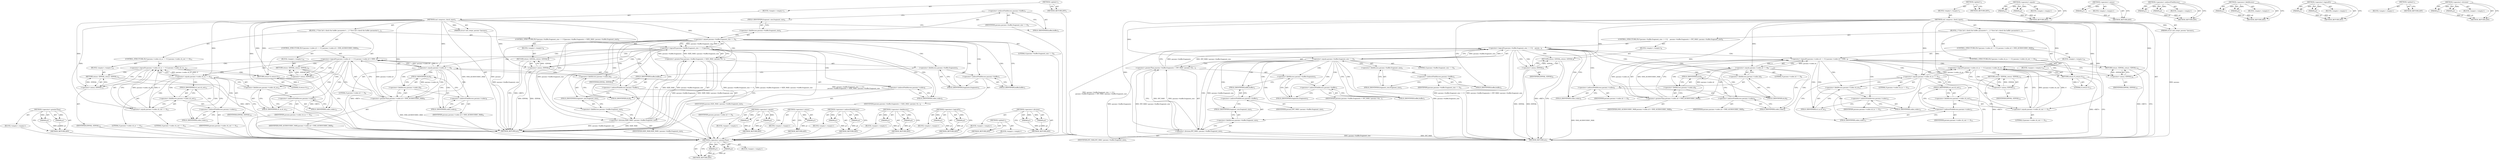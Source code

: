 digraph "&lt;operator&gt;.division" {
vulnerable_118 [label=<(METHOD,&lt;operator&gt;.greaterThan)>];
vulnerable_119 [label=<(PARAM,p1)>];
vulnerable_120 [label=<(PARAM,p2)>];
vulnerable_121 [label=<(BLOCK,&lt;empty&gt;,&lt;empty&gt;)>];
vulnerable_122 [label=<(METHOD_RETURN,ANY)>];
vulnerable_6 [label=<(METHOD,&lt;global&gt;)<SUB>1</SUB>>];
vulnerable_7 [label=<(BLOCK,&lt;empty&gt;,&lt;empty&gt;)<SUB>1</SUB>>];
vulnerable_8 [label=<(METHOD,snd_compress_check_input)<SUB>1</SUB>>];
vulnerable_9 [label=<(PARAM,struct snd_compr_params *params)<SUB>1</SUB>>];
vulnerable_10 [label=<(BLOCK,{
 	/* first let's check the buffer parameter's...,{
 	/* first let's check the buffer parameter's...)<SUB>2</SUB>>];
vulnerable_11 [label=<(CONTROL_STRUCTURE,IF,if (params-&gt;buffer.fragment_size == 0 ||
			params-&gt;buffer.fragments &gt; SIZE_MAX / params-&gt;buffer.fragment_size))<SUB>4</SUB>>];
vulnerable_12 [label=<(&lt;operator&gt;.logicalOr,params-&gt;buffer.fragment_size == 0 ||
			params-...)<SUB>4</SUB>>];
vulnerable_13 [label=<(&lt;operator&gt;.equals,params-&gt;buffer.fragment_size == 0)<SUB>4</SUB>>];
vulnerable_14 [label=<(&lt;operator&gt;.fieldAccess,params-&gt;buffer.fragment_size)<SUB>4</SUB>>];
vulnerable_15 [label=<(&lt;operator&gt;.indirectFieldAccess,params-&gt;buffer)<SUB>4</SUB>>];
vulnerable_16 [label=<(IDENTIFIER,params,params-&gt;buffer.fragment_size == 0)<SUB>4</SUB>>];
vulnerable_17 [label=<(FIELD_IDENTIFIER,buffer,buffer)<SUB>4</SUB>>];
vulnerable_18 [label=<(FIELD_IDENTIFIER,fragment_size,fragment_size)<SUB>4</SUB>>];
vulnerable_19 [label=<(LITERAL,0,params-&gt;buffer.fragment_size == 0)<SUB>4</SUB>>];
vulnerable_20 [label=<(&lt;operator&gt;.greaterThan,params-&gt;buffer.fragments &gt; SIZE_MAX / params-&gt;b...)<SUB>5</SUB>>];
vulnerable_21 [label=<(&lt;operator&gt;.fieldAccess,params-&gt;buffer.fragments)<SUB>5</SUB>>];
vulnerable_22 [label=<(&lt;operator&gt;.indirectFieldAccess,params-&gt;buffer)<SUB>5</SUB>>];
vulnerable_23 [label=<(IDENTIFIER,params,params-&gt;buffer.fragments &gt; SIZE_MAX / params-&gt;b...)<SUB>5</SUB>>];
vulnerable_24 [label=<(FIELD_IDENTIFIER,buffer,buffer)<SUB>5</SUB>>];
vulnerable_25 [label=<(FIELD_IDENTIFIER,fragments,fragments)<SUB>5</SUB>>];
vulnerable_26 [label=<(&lt;operator&gt;.division,SIZE_MAX / params-&gt;buffer.fragment_size)<SUB>5</SUB>>];
vulnerable_27 [label=<(IDENTIFIER,SIZE_MAX,SIZE_MAX / params-&gt;buffer.fragment_size)<SUB>5</SUB>>];
vulnerable_28 [label=<(&lt;operator&gt;.fieldAccess,params-&gt;buffer.fragment_size)<SUB>5</SUB>>];
vulnerable_29 [label=<(&lt;operator&gt;.indirectFieldAccess,params-&gt;buffer)<SUB>5</SUB>>];
vulnerable_30 [label=<(IDENTIFIER,params,SIZE_MAX / params-&gt;buffer.fragment_size)<SUB>5</SUB>>];
vulnerable_31 [label=<(FIELD_IDENTIFIER,buffer,buffer)<SUB>5</SUB>>];
vulnerable_32 [label=<(FIELD_IDENTIFIER,fragment_size,fragment_size)<SUB>5</SUB>>];
vulnerable_33 [label=<(BLOCK,&lt;empty&gt;,&lt;empty&gt;)<SUB>6</SUB>>];
vulnerable_34 [label=<(RETURN,return -EINVAL;,return -EINVAL;)<SUB>6</SUB>>];
vulnerable_35 [label=<(&lt;operator&gt;.minus,-EINVAL)<SUB>6</SUB>>];
vulnerable_36 [label=<(IDENTIFIER,EINVAL,-EINVAL)<SUB>6</SUB>>];
vulnerable_37 [label=<(CONTROL_STRUCTURE,IF,if (params-&gt;codec.id == 0 || params-&gt;codec.id &gt; SND_AUDIOCODEC_MAX))<SUB>9</SUB>>];
vulnerable_38 [label=<(&lt;operator&gt;.logicalOr,params-&gt;codec.id == 0 || params-&gt;codec.id &gt; SND...)<SUB>9</SUB>>];
vulnerable_39 [label=<(&lt;operator&gt;.equals,params-&gt;codec.id == 0)<SUB>9</SUB>>];
vulnerable_40 [label=<(&lt;operator&gt;.fieldAccess,params-&gt;codec.id)<SUB>9</SUB>>];
vulnerable_41 [label=<(&lt;operator&gt;.indirectFieldAccess,params-&gt;codec)<SUB>9</SUB>>];
vulnerable_42 [label=<(IDENTIFIER,params,params-&gt;codec.id == 0)<SUB>9</SUB>>];
vulnerable_43 [label=<(FIELD_IDENTIFIER,codec,codec)<SUB>9</SUB>>];
vulnerable_44 [label=<(FIELD_IDENTIFIER,id,id)<SUB>9</SUB>>];
vulnerable_45 [label=<(LITERAL,0,params-&gt;codec.id == 0)<SUB>9</SUB>>];
vulnerable_46 [label=<(&lt;operator&gt;.greaterThan,params-&gt;codec.id &gt; SND_AUDIOCODEC_MAX)<SUB>9</SUB>>];
vulnerable_47 [label=<(&lt;operator&gt;.fieldAccess,params-&gt;codec.id)<SUB>9</SUB>>];
vulnerable_48 [label=<(&lt;operator&gt;.indirectFieldAccess,params-&gt;codec)<SUB>9</SUB>>];
vulnerable_49 [label=<(IDENTIFIER,params,params-&gt;codec.id &gt; SND_AUDIOCODEC_MAX)<SUB>9</SUB>>];
vulnerable_50 [label=<(FIELD_IDENTIFIER,codec,codec)<SUB>9</SUB>>];
vulnerable_51 [label=<(FIELD_IDENTIFIER,id,id)<SUB>9</SUB>>];
vulnerable_52 [label=<(IDENTIFIER,SND_AUDIOCODEC_MAX,params-&gt;codec.id &gt; SND_AUDIOCODEC_MAX)<SUB>9</SUB>>];
vulnerable_53 [label=<(BLOCK,&lt;empty&gt;,&lt;empty&gt;)<SUB>10</SUB>>];
vulnerable_54 [label=<(RETURN,return -EINVAL;,return -EINVAL;)<SUB>10</SUB>>];
vulnerable_55 [label=<(&lt;operator&gt;.minus,-EINVAL)<SUB>10</SUB>>];
vulnerable_56 [label=<(IDENTIFIER,EINVAL,-EINVAL)<SUB>10</SUB>>];
vulnerable_57 [label=<(CONTROL_STRUCTURE,IF,if (params-&gt;codec.ch_in == 0 || params-&gt;codec.ch_out == 0))<SUB>12</SUB>>];
vulnerable_58 [label=<(&lt;operator&gt;.logicalOr,params-&gt;codec.ch_in == 0 || params-&gt;codec.ch_ou...)<SUB>12</SUB>>];
vulnerable_59 [label=<(&lt;operator&gt;.equals,params-&gt;codec.ch_in == 0)<SUB>12</SUB>>];
vulnerable_60 [label=<(&lt;operator&gt;.fieldAccess,params-&gt;codec.ch_in)<SUB>12</SUB>>];
vulnerable_61 [label=<(&lt;operator&gt;.indirectFieldAccess,params-&gt;codec)<SUB>12</SUB>>];
vulnerable_62 [label=<(IDENTIFIER,params,params-&gt;codec.ch_in == 0)<SUB>12</SUB>>];
vulnerable_63 [label=<(FIELD_IDENTIFIER,codec,codec)<SUB>12</SUB>>];
vulnerable_64 [label=<(FIELD_IDENTIFIER,ch_in,ch_in)<SUB>12</SUB>>];
vulnerable_65 [label=<(LITERAL,0,params-&gt;codec.ch_in == 0)<SUB>12</SUB>>];
vulnerable_66 [label=<(&lt;operator&gt;.equals,params-&gt;codec.ch_out == 0)<SUB>12</SUB>>];
vulnerable_67 [label=<(&lt;operator&gt;.fieldAccess,params-&gt;codec.ch_out)<SUB>12</SUB>>];
vulnerable_68 [label=<(&lt;operator&gt;.indirectFieldAccess,params-&gt;codec)<SUB>12</SUB>>];
vulnerable_69 [label=<(IDENTIFIER,params,params-&gt;codec.ch_out == 0)<SUB>12</SUB>>];
vulnerable_70 [label=<(FIELD_IDENTIFIER,codec,codec)<SUB>12</SUB>>];
vulnerable_71 [label=<(FIELD_IDENTIFIER,ch_out,ch_out)<SUB>12</SUB>>];
vulnerable_72 [label=<(LITERAL,0,params-&gt;codec.ch_out == 0)<SUB>12</SUB>>];
vulnerable_73 [label=<(BLOCK,&lt;empty&gt;,&lt;empty&gt;)<SUB>13</SUB>>];
vulnerable_74 [label=<(RETURN,return -EINVAL;,return -EINVAL;)<SUB>13</SUB>>];
vulnerable_75 [label=<(&lt;operator&gt;.minus,-EINVAL)<SUB>13</SUB>>];
vulnerable_76 [label=<(IDENTIFIER,EINVAL,-EINVAL)<SUB>13</SUB>>];
vulnerable_77 [label=<(RETURN,return 0;,return 0;)<SUB>15</SUB>>];
vulnerable_78 [label=<(LITERAL,0,return 0;)<SUB>15</SUB>>];
vulnerable_79 [label=<(METHOD_RETURN,int)<SUB>1</SUB>>];
vulnerable_81 [label=<(METHOD_RETURN,ANY)<SUB>1</SUB>>];
vulnerable_103 [label=<(METHOD,&lt;operator&gt;.equals)>];
vulnerable_104 [label=<(PARAM,p1)>];
vulnerable_105 [label=<(PARAM,p2)>];
vulnerable_106 [label=<(BLOCK,&lt;empty&gt;,&lt;empty&gt;)>];
vulnerable_107 [label=<(METHOD_RETURN,ANY)>];
vulnerable_128 [label=<(METHOD,&lt;operator&gt;.minus)>];
vulnerable_129 [label=<(PARAM,p1)>];
vulnerable_130 [label=<(BLOCK,&lt;empty&gt;,&lt;empty&gt;)>];
vulnerable_131 [label=<(METHOD_RETURN,ANY)>];
vulnerable_113 [label=<(METHOD,&lt;operator&gt;.indirectFieldAccess)>];
vulnerable_114 [label=<(PARAM,p1)>];
vulnerable_115 [label=<(PARAM,p2)>];
vulnerable_116 [label=<(BLOCK,&lt;empty&gt;,&lt;empty&gt;)>];
vulnerable_117 [label=<(METHOD_RETURN,ANY)>];
vulnerable_108 [label=<(METHOD,&lt;operator&gt;.fieldAccess)>];
vulnerable_109 [label=<(PARAM,p1)>];
vulnerable_110 [label=<(PARAM,p2)>];
vulnerable_111 [label=<(BLOCK,&lt;empty&gt;,&lt;empty&gt;)>];
vulnerable_112 [label=<(METHOD_RETURN,ANY)>];
vulnerable_98 [label=<(METHOD,&lt;operator&gt;.logicalOr)>];
vulnerable_99 [label=<(PARAM,p1)>];
vulnerable_100 [label=<(PARAM,p2)>];
vulnerable_101 [label=<(BLOCK,&lt;empty&gt;,&lt;empty&gt;)>];
vulnerable_102 [label=<(METHOD_RETURN,ANY)>];
vulnerable_92 [label=<(METHOD,&lt;global&gt;)<SUB>1</SUB>>];
vulnerable_93 [label=<(BLOCK,&lt;empty&gt;,&lt;empty&gt;)>];
vulnerable_94 [label=<(METHOD_RETURN,ANY)>];
vulnerable_123 [label=<(METHOD,&lt;operator&gt;.division)>];
vulnerable_124 [label=<(PARAM,p1)>];
vulnerable_125 [label=<(PARAM,p2)>];
vulnerable_126 [label=<(BLOCK,&lt;empty&gt;,&lt;empty&gt;)>];
vulnerable_127 [label=<(METHOD_RETURN,ANY)>];
fixed_118 [label=<(METHOD,&lt;operator&gt;.greaterThan)>];
fixed_119 [label=<(PARAM,p1)>];
fixed_120 [label=<(PARAM,p2)>];
fixed_121 [label=<(BLOCK,&lt;empty&gt;,&lt;empty&gt;)>];
fixed_122 [label=<(METHOD_RETURN,ANY)>];
fixed_6 [label=<(METHOD,&lt;global&gt;)<SUB>1</SUB>>];
fixed_7 [label=<(BLOCK,&lt;empty&gt;,&lt;empty&gt;)<SUB>1</SUB>>];
fixed_8 [label=<(METHOD,snd_compress_check_input)<SUB>1</SUB>>];
fixed_9 [label=<(PARAM,struct snd_compr_params *params)<SUB>1</SUB>>];
fixed_10 [label=<(BLOCK,{
 	/* first let's check the buffer parameter's...,{
 	/* first let's check the buffer parameter's...)<SUB>2</SUB>>];
fixed_11 [label=<(CONTROL_STRUCTURE,IF,if (params-&gt;buffer.fragment_size == 0 ||
	    params-&gt;buffer.fragments &gt; INT_MAX / params-&gt;buffer.fragment_size))<SUB>4</SUB>>];
fixed_12 [label=<(&lt;operator&gt;.logicalOr,params-&gt;buffer.fragment_size == 0 ||
	    param...)<SUB>4</SUB>>];
fixed_13 [label=<(&lt;operator&gt;.equals,params-&gt;buffer.fragment_size == 0)<SUB>4</SUB>>];
fixed_14 [label=<(&lt;operator&gt;.fieldAccess,params-&gt;buffer.fragment_size)<SUB>4</SUB>>];
fixed_15 [label=<(&lt;operator&gt;.indirectFieldAccess,params-&gt;buffer)<SUB>4</SUB>>];
fixed_16 [label=<(IDENTIFIER,params,params-&gt;buffer.fragment_size == 0)<SUB>4</SUB>>];
fixed_17 [label=<(FIELD_IDENTIFIER,buffer,buffer)<SUB>4</SUB>>];
fixed_18 [label=<(FIELD_IDENTIFIER,fragment_size,fragment_size)<SUB>4</SUB>>];
fixed_19 [label=<(LITERAL,0,params-&gt;buffer.fragment_size == 0)<SUB>4</SUB>>];
fixed_20 [label=<(&lt;operator&gt;.greaterThan,params-&gt;buffer.fragments &gt; INT_MAX / params-&gt;bu...)<SUB>5</SUB>>];
fixed_21 [label=<(&lt;operator&gt;.fieldAccess,params-&gt;buffer.fragments)<SUB>5</SUB>>];
fixed_22 [label=<(&lt;operator&gt;.indirectFieldAccess,params-&gt;buffer)<SUB>5</SUB>>];
fixed_23 [label=<(IDENTIFIER,params,params-&gt;buffer.fragments &gt; INT_MAX / params-&gt;bu...)<SUB>5</SUB>>];
fixed_24 [label=<(FIELD_IDENTIFIER,buffer,buffer)<SUB>5</SUB>>];
fixed_25 [label=<(FIELD_IDENTIFIER,fragments,fragments)<SUB>5</SUB>>];
fixed_26 [label=<(&lt;operator&gt;.division,INT_MAX / params-&gt;buffer.fragment_size)<SUB>5</SUB>>];
fixed_27 [label=<(IDENTIFIER,INT_MAX,INT_MAX / params-&gt;buffer.fragment_size)<SUB>5</SUB>>];
fixed_28 [label=<(&lt;operator&gt;.fieldAccess,params-&gt;buffer.fragment_size)<SUB>5</SUB>>];
fixed_29 [label=<(&lt;operator&gt;.indirectFieldAccess,params-&gt;buffer)<SUB>5</SUB>>];
fixed_30 [label=<(IDENTIFIER,params,INT_MAX / params-&gt;buffer.fragment_size)<SUB>5</SUB>>];
fixed_31 [label=<(FIELD_IDENTIFIER,buffer,buffer)<SUB>5</SUB>>];
fixed_32 [label=<(FIELD_IDENTIFIER,fragment_size,fragment_size)<SUB>5</SUB>>];
fixed_33 [label=<(BLOCK,&lt;empty&gt;,&lt;empty&gt;)<SUB>6</SUB>>];
fixed_34 [label=<(RETURN,return -EINVAL;,return -EINVAL;)<SUB>6</SUB>>];
fixed_35 [label=<(&lt;operator&gt;.minus,-EINVAL)<SUB>6</SUB>>];
fixed_36 [label=<(IDENTIFIER,EINVAL,-EINVAL)<SUB>6</SUB>>];
fixed_37 [label=<(CONTROL_STRUCTURE,IF,if (params-&gt;codec.id == 0 || params-&gt;codec.id &gt; SND_AUDIOCODEC_MAX))<SUB>9</SUB>>];
fixed_38 [label=<(&lt;operator&gt;.logicalOr,params-&gt;codec.id == 0 || params-&gt;codec.id &gt; SND...)<SUB>9</SUB>>];
fixed_39 [label=<(&lt;operator&gt;.equals,params-&gt;codec.id == 0)<SUB>9</SUB>>];
fixed_40 [label=<(&lt;operator&gt;.fieldAccess,params-&gt;codec.id)<SUB>9</SUB>>];
fixed_41 [label=<(&lt;operator&gt;.indirectFieldAccess,params-&gt;codec)<SUB>9</SUB>>];
fixed_42 [label=<(IDENTIFIER,params,params-&gt;codec.id == 0)<SUB>9</SUB>>];
fixed_43 [label=<(FIELD_IDENTIFIER,codec,codec)<SUB>9</SUB>>];
fixed_44 [label=<(FIELD_IDENTIFIER,id,id)<SUB>9</SUB>>];
fixed_45 [label=<(LITERAL,0,params-&gt;codec.id == 0)<SUB>9</SUB>>];
fixed_46 [label=<(&lt;operator&gt;.greaterThan,params-&gt;codec.id &gt; SND_AUDIOCODEC_MAX)<SUB>9</SUB>>];
fixed_47 [label=<(&lt;operator&gt;.fieldAccess,params-&gt;codec.id)<SUB>9</SUB>>];
fixed_48 [label=<(&lt;operator&gt;.indirectFieldAccess,params-&gt;codec)<SUB>9</SUB>>];
fixed_49 [label=<(IDENTIFIER,params,params-&gt;codec.id &gt; SND_AUDIOCODEC_MAX)<SUB>9</SUB>>];
fixed_50 [label=<(FIELD_IDENTIFIER,codec,codec)<SUB>9</SUB>>];
fixed_51 [label=<(FIELD_IDENTIFIER,id,id)<SUB>9</SUB>>];
fixed_52 [label=<(IDENTIFIER,SND_AUDIOCODEC_MAX,params-&gt;codec.id &gt; SND_AUDIOCODEC_MAX)<SUB>9</SUB>>];
fixed_53 [label=<(BLOCK,&lt;empty&gt;,&lt;empty&gt;)<SUB>10</SUB>>];
fixed_54 [label=<(RETURN,return -EINVAL;,return -EINVAL;)<SUB>10</SUB>>];
fixed_55 [label=<(&lt;operator&gt;.minus,-EINVAL)<SUB>10</SUB>>];
fixed_56 [label=<(IDENTIFIER,EINVAL,-EINVAL)<SUB>10</SUB>>];
fixed_57 [label=<(CONTROL_STRUCTURE,IF,if (params-&gt;codec.ch_in == 0 || params-&gt;codec.ch_out == 0))<SUB>12</SUB>>];
fixed_58 [label=<(&lt;operator&gt;.logicalOr,params-&gt;codec.ch_in == 0 || params-&gt;codec.ch_ou...)<SUB>12</SUB>>];
fixed_59 [label=<(&lt;operator&gt;.equals,params-&gt;codec.ch_in == 0)<SUB>12</SUB>>];
fixed_60 [label=<(&lt;operator&gt;.fieldAccess,params-&gt;codec.ch_in)<SUB>12</SUB>>];
fixed_61 [label=<(&lt;operator&gt;.indirectFieldAccess,params-&gt;codec)<SUB>12</SUB>>];
fixed_62 [label=<(IDENTIFIER,params,params-&gt;codec.ch_in == 0)<SUB>12</SUB>>];
fixed_63 [label=<(FIELD_IDENTIFIER,codec,codec)<SUB>12</SUB>>];
fixed_64 [label=<(FIELD_IDENTIFIER,ch_in,ch_in)<SUB>12</SUB>>];
fixed_65 [label=<(LITERAL,0,params-&gt;codec.ch_in == 0)<SUB>12</SUB>>];
fixed_66 [label=<(&lt;operator&gt;.equals,params-&gt;codec.ch_out == 0)<SUB>12</SUB>>];
fixed_67 [label=<(&lt;operator&gt;.fieldAccess,params-&gt;codec.ch_out)<SUB>12</SUB>>];
fixed_68 [label=<(&lt;operator&gt;.indirectFieldAccess,params-&gt;codec)<SUB>12</SUB>>];
fixed_69 [label=<(IDENTIFIER,params,params-&gt;codec.ch_out == 0)<SUB>12</SUB>>];
fixed_70 [label=<(FIELD_IDENTIFIER,codec,codec)<SUB>12</SUB>>];
fixed_71 [label=<(FIELD_IDENTIFIER,ch_out,ch_out)<SUB>12</SUB>>];
fixed_72 [label=<(LITERAL,0,params-&gt;codec.ch_out == 0)<SUB>12</SUB>>];
fixed_73 [label=<(BLOCK,&lt;empty&gt;,&lt;empty&gt;)<SUB>13</SUB>>];
fixed_74 [label=<(RETURN,return -EINVAL;,return -EINVAL;)<SUB>13</SUB>>];
fixed_75 [label=<(&lt;operator&gt;.minus,-EINVAL)<SUB>13</SUB>>];
fixed_76 [label=<(IDENTIFIER,EINVAL,-EINVAL)<SUB>13</SUB>>];
fixed_77 [label=<(RETURN,return 0;,return 0;)<SUB>15</SUB>>];
fixed_78 [label=<(LITERAL,0,return 0;)<SUB>15</SUB>>];
fixed_79 [label=<(METHOD_RETURN,int)<SUB>1</SUB>>];
fixed_81 [label=<(METHOD_RETURN,ANY)<SUB>1</SUB>>];
fixed_103 [label=<(METHOD,&lt;operator&gt;.equals)>];
fixed_104 [label=<(PARAM,p1)>];
fixed_105 [label=<(PARAM,p2)>];
fixed_106 [label=<(BLOCK,&lt;empty&gt;,&lt;empty&gt;)>];
fixed_107 [label=<(METHOD_RETURN,ANY)>];
fixed_128 [label=<(METHOD,&lt;operator&gt;.minus)>];
fixed_129 [label=<(PARAM,p1)>];
fixed_130 [label=<(BLOCK,&lt;empty&gt;,&lt;empty&gt;)>];
fixed_131 [label=<(METHOD_RETURN,ANY)>];
fixed_113 [label=<(METHOD,&lt;operator&gt;.indirectFieldAccess)>];
fixed_114 [label=<(PARAM,p1)>];
fixed_115 [label=<(PARAM,p2)>];
fixed_116 [label=<(BLOCK,&lt;empty&gt;,&lt;empty&gt;)>];
fixed_117 [label=<(METHOD_RETURN,ANY)>];
fixed_108 [label=<(METHOD,&lt;operator&gt;.fieldAccess)>];
fixed_109 [label=<(PARAM,p1)>];
fixed_110 [label=<(PARAM,p2)>];
fixed_111 [label=<(BLOCK,&lt;empty&gt;,&lt;empty&gt;)>];
fixed_112 [label=<(METHOD_RETURN,ANY)>];
fixed_98 [label=<(METHOD,&lt;operator&gt;.logicalOr)>];
fixed_99 [label=<(PARAM,p1)>];
fixed_100 [label=<(PARAM,p2)>];
fixed_101 [label=<(BLOCK,&lt;empty&gt;,&lt;empty&gt;)>];
fixed_102 [label=<(METHOD_RETURN,ANY)>];
fixed_92 [label=<(METHOD,&lt;global&gt;)<SUB>1</SUB>>];
fixed_93 [label=<(BLOCK,&lt;empty&gt;,&lt;empty&gt;)>];
fixed_94 [label=<(METHOD_RETURN,ANY)>];
fixed_123 [label=<(METHOD,&lt;operator&gt;.division)>];
fixed_124 [label=<(PARAM,p1)>];
fixed_125 [label=<(PARAM,p2)>];
fixed_126 [label=<(BLOCK,&lt;empty&gt;,&lt;empty&gt;)>];
fixed_127 [label=<(METHOD_RETURN,ANY)>];
vulnerable_118 -> vulnerable_119  [key=0, label="AST: "];
vulnerable_118 -> vulnerable_119  [key=1, label="DDG: "];
vulnerable_118 -> vulnerable_121  [key=0, label="AST: "];
vulnerable_118 -> vulnerable_120  [key=0, label="AST: "];
vulnerable_118 -> vulnerable_120  [key=1, label="DDG: "];
vulnerable_118 -> vulnerable_122  [key=0, label="AST: "];
vulnerable_118 -> vulnerable_122  [key=1, label="CFG: "];
vulnerable_119 -> vulnerable_122  [key=0, label="DDG: p1"];
vulnerable_120 -> vulnerable_122  [key=0, label="DDG: p2"];
vulnerable_121 -> fixed_118  [key=0];
vulnerable_122 -> fixed_118  [key=0];
vulnerable_6 -> vulnerable_7  [key=0, label="AST: "];
vulnerable_6 -> vulnerable_81  [key=0, label="AST: "];
vulnerable_6 -> vulnerable_81  [key=1, label="CFG: "];
vulnerable_7 -> vulnerable_8  [key=0, label="AST: "];
vulnerable_8 -> vulnerable_9  [key=0, label="AST: "];
vulnerable_8 -> vulnerable_9  [key=1, label="DDG: "];
vulnerable_8 -> vulnerable_10  [key=0, label="AST: "];
vulnerable_8 -> vulnerable_79  [key=0, label="AST: "];
vulnerable_8 -> vulnerable_17  [key=0, label="CFG: "];
vulnerable_8 -> vulnerable_77  [key=0, label="DDG: "];
vulnerable_8 -> vulnerable_78  [key=0, label="DDG: "];
vulnerable_8 -> vulnerable_13  [key=0, label="DDG: "];
vulnerable_8 -> vulnerable_39  [key=0, label="DDG: "];
vulnerable_8 -> vulnerable_46  [key=0, label="DDG: "];
vulnerable_8 -> vulnerable_59  [key=0, label="DDG: "];
vulnerable_8 -> vulnerable_66  [key=0, label="DDG: "];
vulnerable_8 -> vulnerable_26  [key=0, label="DDG: "];
vulnerable_8 -> vulnerable_35  [key=0, label="DDG: "];
vulnerable_8 -> vulnerable_55  [key=0, label="DDG: "];
vulnerable_8 -> vulnerable_75  [key=0, label="DDG: "];
vulnerable_9 -> vulnerable_79  [key=0, label="DDG: params"];
vulnerable_10 -> vulnerable_11  [key=0, label="AST: "];
vulnerable_10 -> vulnerable_37  [key=0, label="AST: "];
vulnerable_10 -> vulnerable_57  [key=0, label="AST: "];
vulnerable_10 -> vulnerable_77  [key=0, label="AST: "];
vulnerable_11 -> vulnerable_12  [key=0, label="AST: "];
vulnerable_11 -> vulnerable_33  [key=0, label="AST: "];
vulnerable_12 -> vulnerable_13  [key=0, label="AST: "];
vulnerable_12 -> vulnerable_20  [key=0, label="AST: "];
vulnerable_12 -> vulnerable_35  [key=0, label="CFG: "];
vulnerable_12 -> vulnerable_35  [key=1, label="CDG: "];
vulnerable_12 -> vulnerable_43  [key=0, label="CFG: "];
vulnerable_12 -> vulnerable_43  [key=1, label="CDG: "];
vulnerable_12 -> vulnerable_79  [key=0, label="DDG: params-&gt;buffer.fragment_size == 0"];
vulnerable_12 -> vulnerable_79  [key=1, label="DDG: params-&gt;buffer.fragments &gt; SIZE_MAX / params-&gt;buffer.fragment_size"];
vulnerable_12 -> vulnerable_79  [key=2, label="DDG: params-&gt;buffer.fragment_size == 0 ||
			params-&gt;buffer.fragments &gt; SIZE_MAX / params-&gt;buffer.fragment_size"];
vulnerable_12 -> vulnerable_34  [key=0, label="CDG: "];
vulnerable_12 -> vulnerable_38  [key=0, label="CDG: "];
vulnerable_12 -> vulnerable_40  [key=0, label="CDG: "];
vulnerable_12 -> vulnerable_44  [key=0, label="CDG: "];
vulnerable_12 -> vulnerable_41  [key=0, label="CDG: "];
vulnerable_12 -> vulnerable_39  [key=0, label="CDG: "];
vulnerable_13 -> vulnerable_14  [key=0, label="AST: "];
vulnerable_13 -> vulnerable_19  [key=0, label="AST: "];
vulnerable_13 -> vulnerable_12  [key=0, label="CFG: "];
vulnerable_13 -> vulnerable_12  [key=1, label="DDG: params-&gt;buffer.fragment_size"];
vulnerable_13 -> vulnerable_12  [key=2, label="DDG: 0"];
vulnerable_13 -> vulnerable_24  [key=0, label="CFG: "];
vulnerable_13 -> vulnerable_24  [key=1, label="CDG: "];
vulnerable_13 -> vulnerable_79  [key=0, label="DDG: params-&gt;buffer.fragment_size"];
vulnerable_13 -> vulnerable_26  [key=0, label="DDG: params-&gt;buffer.fragment_size"];
vulnerable_13 -> vulnerable_26  [key=1, label="CDG: "];
vulnerable_13 -> vulnerable_21  [key=0, label="CDG: "];
vulnerable_13 -> vulnerable_32  [key=0, label="CDG: "];
vulnerable_13 -> vulnerable_28  [key=0, label="CDG: "];
vulnerable_13 -> vulnerable_20  [key=0, label="CDG: "];
vulnerable_13 -> vulnerable_25  [key=0, label="CDG: "];
vulnerable_13 -> vulnerable_22  [key=0, label="CDG: "];
vulnerable_13 -> vulnerable_29  [key=0, label="CDG: "];
vulnerable_13 -> vulnerable_31  [key=0, label="CDG: "];
vulnerable_14 -> vulnerable_15  [key=0, label="AST: "];
vulnerable_14 -> vulnerable_18  [key=0, label="AST: "];
vulnerable_14 -> vulnerable_13  [key=0, label="CFG: "];
vulnerable_15 -> vulnerable_16  [key=0, label="AST: "];
vulnerable_15 -> vulnerable_17  [key=0, label="AST: "];
vulnerable_15 -> vulnerable_18  [key=0, label="CFG: "];
vulnerable_16 -> fixed_118  [key=0];
vulnerable_17 -> vulnerable_15  [key=0, label="CFG: "];
vulnerable_18 -> vulnerable_14  [key=0, label="CFG: "];
vulnerable_19 -> fixed_118  [key=0];
vulnerable_20 -> vulnerable_21  [key=0, label="AST: "];
vulnerable_20 -> vulnerable_26  [key=0, label="AST: "];
vulnerable_20 -> vulnerable_12  [key=0, label="CFG: "];
vulnerable_20 -> vulnerable_12  [key=1, label="DDG: params-&gt;buffer.fragments"];
vulnerable_20 -> vulnerable_12  [key=2, label="DDG: SIZE_MAX / params-&gt;buffer.fragment_size"];
vulnerable_20 -> vulnerable_79  [key=0, label="DDG: params-&gt;buffer.fragments"];
vulnerable_20 -> vulnerable_79  [key=1, label="DDG: SIZE_MAX / params-&gt;buffer.fragment_size"];
vulnerable_21 -> vulnerable_22  [key=0, label="AST: "];
vulnerable_21 -> vulnerable_25  [key=0, label="AST: "];
vulnerable_21 -> vulnerable_31  [key=0, label="CFG: "];
vulnerable_22 -> vulnerable_23  [key=0, label="AST: "];
vulnerable_22 -> vulnerable_24  [key=0, label="AST: "];
vulnerable_22 -> vulnerable_25  [key=0, label="CFG: "];
vulnerable_23 -> fixed_118  [key=0];
vulnerable_24 -> vulnerable_22  [key=0, label="CFG: "];
vulnerable_25 -> vulnerable_21  [key=0, label="CFG: "];
vulnerable_26 -> vulnerable_27  [key=0, label="AST: "];
vulnerable_26 -> vulnerable_28  [key=0, label="AST: "];
vulnerable_26 -> vulnerable_20  [key=0, label="CFG: "];
vulnerable_26 -> vulnerable_20  [key=1, label="DDG: SIZE_MAX"];
vulnerable_26 -> vulnerable_20  [key=2, label="DDG: params-&gt;buffer.fragment_size"];
vulnerable_26 -> vulnerable_79  [key=0, label="DDG: params-&gt;buffer.fragment_size"];
vulnerable_26 -> vulnerable_79  [key=1, label="DDG: SIZE_MAX"];
vulnerable_27 -> fixed_118  [key=0];
vulnerable_28 -> vulnerable_29  [key=0, label="AST: "];
vulnerable_28 -> vulnerable_32  [key=0, label="AST: "];
vulnerable_28 -> vulnerable_26  [key=0, label="CFG: "];
vulnerable_29 -> vulnerable_30  [key=0, label="AST: "];
vulnerable_29 -> vulnerable_31  [key=0, label="AST: "];
vulnerable_29 -> vulnerable_32  [key=0, label="CFG: "];
vulnerable_30 -> fixed_118  [key=0];
vulnerable_31 -> vulnerable_29  [key=0, label="CFG: "];
vulnerable_32 -> vulnerable_28  [key=0, label="CFG: "];
vulnerable_33 -> vulnerable_34  [key=0, label="AST: "];
vulnerable_34 -> vulnerable_35  [key=0, label="AST: "];
vulnerable_34 -> vulnerable_79  [key=0, label="CFG: "];
vulnerable_34 -> vulnerable_79  [key=1, label="DDG: &lt;RET&gt;"];
vulnerable_35 -> vulnerable_36  [key=0, label="AST: "];
vulnerable_35 -> vulnerable_34  [key=0, label="CFG: "];
vulnerable_35 -> vulnerable_34  [key=1, label="DDG: -EINVAL"];
vulnerable_35 -> vulnerable_79  [key=0, label="DDG: EINVAL"];
vulnerable_35 -> vulnerable_79  [key=1, label="DDG: -EINVAL"];
vulnerable_36 -> fixed_118  [key=0];
vulnerable_37 -> vulnerable_38  [key=0, label="AST: "];
vulnerable_37 -> vulnerable_53  [key=0, label="AST: "];
vulnerable_38 -> vulnerable_39  [key=0, label="AST: "];
vulnerable_38 -> vulnerable_46  [key=0, label="AST: "];
vulnerable_38 -> vulnerable_55  [key=0, label="CFG: "];
vulnerable_38 -> vulnerable_55  [key=1, label="CDG: "];
vulnerable_38 -> vulnerable_63  [key=0, label="CFG: "];
vulnerable_38 -> vulnerable_63  [key=1, label="CDG: "];
vulnerable_38 -> vulnerable_60  [key=0, label="CDG: "];
vulnerable_38 -> vulnerable_64  [key=0, label="CDG: "];
vulnerable_38 -> vulnerable_59  [key=0, label="CDG: "];
vulnerable_38 -> vulnerable_54  [key=0, label="CDG: "];
vulnerable_38 -> vulnerable_58  [key=0, label="CDG: "];
vulnerable_38 -> vulnerable_61  [key=0, label="CDG: "];
vulnerable_39 -> vulnerable_40  [key=0, label="AST: "];
vulnerable_39 -> vulnerable_45  [key=0, label="AST: "];
vulnerable_39 -> vulnerable_38  [key=0, label="CFG: "];
vulnerable_39 -> vulnerable_38  [key=1, label="DDG: params-&gt;codec.id"];
vulnerable_39 -> vulnerable_38  [key=2, label="DDG: 0"];
vulnerable_39 -> vulnerable_50  [key=0, label="CFG: "];
vulnerable_39 -> vulnerable_50  [key=1, label="CDG: "];
vulnerable_39 -> vulnerable_46  [key=0, label="DDG: params-&gt;codec.id"];
vulnerable_39 -> vulnerable_46  [key=1, label="CDG: "];
vulnerable_39 -> vulnerable_47  [key=0, label="CDG: "];
vulnerable_39 -> vulnerable_48  [key=0, label="CDG: "];
vulnerable_39 -> vulnerable_51  [key=0, label="CDG: "];
vulnerable_40 -> vulnerable_41  [key=0, label="AST: "];
vulnerable_40 -> vulnerable_44  [key=0, label="AST: "];
vulnerable_40 -> vulnerable_39  [key=0, label="CFG: "];
vulnerable_41 -> vulnerable_42  [key=0, label="AST: "];
vulnerable_41 -> vulnerable_43  [key=0, label="AST: "];
vulnerable_41 -> vulnerable_44  [key=0, label="CFG: "];
vulnerable_42 -> fixed_118  [key=0];
vulnerable_43 -> vulnerable_41  [key=0, label="CFG: "];
vulnerable_44 -> vulnerable_40  [key=0, label="CFG: "];
vulnerable_45 -> fixed_118  [key=0];
vulnerable_46 -> vulnerable_47  [key=0, label="AST: "];
vulnerable_46 -> vulnerable_52  [key=0, label="AST: "];
vulnerable_46 -> vulnerable_38  [key=0, label="CFG: "];
vulnerable_46 -> vulnerable_38  [key=1, label="DDG: params-&gt;codec.id"];
vulnerable_46 -> vulnerable_38  [key=2, label="DDG: SND_AUDIOCODEC_MAX"];
vulnerable_46 -> vulnerable_79  [key=0, label="DDG: SND_AUDIOCODEC_MAX"];
vulnerable_47 -> vulnerable_48  [key=0, label="AST: "];
vulnerable_47 -> vulnerable_51  [key=0, label="AST: "];
vulnerable_47 -> vulnerable_46  [key=0, label="CFG: "];
vulnerable_48 -> vulnerable_49  [key=0, label="AST: "];
vulnerable_48 -> vulnerable_50  [key=0, label="AST: "];
vulnerable_48 -> vulnerable_51  [key=0, label="CFG: "];
vulnerable_49 -> fixed_118  [key=0];
vulnerable_50 -> vulnerable_48  [key=0, label="CFG: "];
vulnerable_51 -> vulnerable_47  [key=0, label="CFG: "];
vulnerable_52 -> fixed_118  [key=0];
vulnerable_53 -> vulnerable_54  [key=0, label="AST: "];
vulnerable_54 -> vulnerable_55  [key=0, label="AST: "];
vulnerable_54 -> vulnerable_79  [key=0, label="CFG: "];
vulnerable_54 -> vulnerable_79  [key=1, label="DDG: &lt;RET&gt;"];
vulnerable_55 -> vulnerable_56  [key=0, label="AST: "];
vulnerable_55 -> vulnerable_54  [key=0, label="CFG: "];
vulnerable_55 -> vulnerable_54  [key=1, label="DDG: -EINVAL"];
vulnerable_56 -> fixed_118  [key=0];
vulnerable_57 -> vulnerable_58  [key=0, label="AST: "];
vulnerable_57 -> vulnerable_73  [key=0, label="AST: "];
vulnerable_58 -> vulnerable_59  [key=0, label="AST: "];
vulnerable_58 -> vulnerable_66  [key=0, label="AST: "];
vulnerable_58 -> vulnerable_75  [key=0, label="CFG: "];
vulnerable_58 -> vulnerable_75  [key=1, label="CDG: "];
vulnerable_58 -> vulnerable_77  [key=0, label="CFG: "];
vulnerable_58 -> vulnerable_77  [key=1, label="CDG: "];
vulnerable_58 -> vulnerable_74  [key=0, label="CDG: "];
vulnerable_59 -> vulnerable_60  [key=0, label="AST: "];
vulnerable_59 -> vulnerable_65  [key=0, label="AST: "];
vulnerable_59 -> vulnerable_58  [key=0, label="CFG: "];
vulnerable_59 -> vulnerable_58  [key=1, label="DDG: params-&gt;codec.ch_in"];
vulnerable_59 -> vulnerable_58  [key=2, label="DDG: 0"];
vulnerable_59 -> vulnerable_70  [key=0, label="CFG: "];
vulnerable_59 -> vulnerable_70  [key=1, label="CDG: "];
vulnerable_59 -> vulnerable_68  [key=0, label="CDG: "];
vulnerable_59 -> vulnerable_66  [key=0, label="CDG: "];
vulnerable_59 -> vulnerable_67  [key=0, label="CDG: "];
vulnerable_59 -> vulnerable_71  [key=0, label="CDG: "];
vulnerable_60 -> vulnerable_61  [key=0, label="AST: "];
vulnerable_60 -> vulnerable_64  [key=0, label="AST: "];
vulnerable_60 -> vulnerable_59  [key=0, label="CFG: "];
vulnerable_61 -> vulnerable_62  [key=0, label="AST: "];
vulnerable_61 -> vulnerable_63  [key=0, label="AST: "];
vulnerable_61 -> vulnerable_64  [key=0, label="CFG: "];
vulnerable_62 -> fixed_118  [key=0];
vulnerable_63 -> vulnerable_61  [key=0, label="CFG: "];
vulnerable_64 -> vulnerable_60  [key=0, label="CFG: "];
vulnerable_65 -> fixed_118  [key=0];
vulnerable_66 -> vulnerable_67  [key=0, label="AST: "];
vulnerable_66 -> vulnerable_72  [key=0, label="AST: "];
vulnerable_66 -> vulnerable_58  [key=0, label="CFG: "];
vulnerable_66 -> vulnerable_58  [key=1, label="DDG: params-&gt;codec.ch_out"];
vulnerable_66 -> vulnerable_58  [key=2, label="DDG: 0"];
vulnerable_67 -> vulnerable_68  [key=0, label="AST: "];
vulnerable_67 -> vulnerable_71  [key=0, label="AST: "];
vulnerable_67 -> vulnerable_66  [key=0, label="CFG: "];
vulnerable_68 -> vulnerable_69  [key=0, label="AST: "];
vulnerable_68 -> vulnerable_70  [key=0, label="AST: "];
vulnerable_68 -> vulnerable_71  [key=0, label="CFG: "];
vulnerable_69 -> fixed_118  [key=0];
vulnerable_70 -> vulnerable_68  [key=0, label="CFG: "];
vulnerable_71 -> vulnerable_67  [key=0, label="CFG: "];
vulnerable_72 -> fixed_118  [key=0];
vulnerable_73 -> vulnerable_74  [key=0, label="AST: "];
vulnerable_74 -> vulnerable_75  [key=0, label="AST: "];
vulnerable_74 -> vulnerable_79  [key=0, label="CFG: "];
vulnerable_74 -> vulnerable_79  [key=1, label="DDG: &lt;RET&gt;"];
vulnerable_75 -> vulnerable_76  [key=0, label="AST: "];
vulnerable_75 -> vulnerable_74  [key=0, label="CFG: "];
vulnerable_75 -> vulnerable_74  [key=1, label="DDG: -EINVAL"];
vulnerable_76 -> fixed_118  [key=0];
vulnerable_77 -> vulnerable_78  [key=0, label="AST: "];
vulnerable_77 -> vulnerable_79  [key=0, label="CFG: "];
vulnerable_77 -> vulnerable_79  [key=1, label="DDG: &lt;RET&gt;"];
vulnerable_78 -> vulnerable_77  [key=0, label="DDG: 0"];
vulnerable_79 -> fixed_118  [key=0];
vulnerable_81 -> fixed_118  [key=0];
vulnerable_103 -> vulnerable_104  [key=0, label="AST: "];
vulnerable_103 -> vulnerable_104  [key=1, label="DDG: "];
vulnerable_103 -> vulnerable_106  [key=0, label="AST: "];
vulnerable_103 -> vulnerable_105  [key=0, label="AST: "];
vulnerable_103 -> vulnerable_105  [key=1, label="DDG: "];
vulnerable_103 -> vulnerable_107  [key=0, label="AST: "];
vulnerable_103 -> vulnerable_107  [key=1, label="CFG: "];
vulnerable_104 -> vulnerable_107  [key=0, label="DDG: p1"];
vulnerable_105 -> vulnerable_107  [key=0, label="DDG: p2"];
vulnerable_106 -> fixed_118  [key=0];
vulnerable_107 -> fixed_118  [key=0];
vulnerable_128 -> vulnerable_129  [key=0, label="AST: "];
vulnerable_128 -> vulnerable_129  [key=1, label="DDG: "];
vulnerable_128 -> vulnerable_130  [key=0, label="AST: "];
vulnerable_128 -> vulnerable_131  [key=0, label="AST: "];
vulnerable_128 -> vulnerable_131  [key=1, label="CFG: "];
vulnerable_129 -> vulnerable_131  [key=0, label="DDG: p1"];
vulnerable_130 -> fixed_118  [key=0];
vulnerable_131 -> fixed_118  [key=0];
vulnerable_113 -> vulnerable_114  [key=0, label="AST: "];
vulnerable_113 -> vulnerable_114  [key=1, label="DDG: "];
vulnerable_113 -> vulnerable_116  [key=0, label="AST: "];
vulnerable_113 -> vulnerable_115  [key=0, label="AST: "];
vulnerable_113 -> vulnerable_115  [key=1, label="DDG: "];
vulnerable_113 -> vulnerable_117  [key=0, label="AST: "];
vulnerable_113 -> vulnerable_117  [key=1, label="CFG: "];
vulnerable_114 -> vulnerable_117  [key=0, label="DDG: p1"];
vulnerable_115 -> vulnerable_117  [key=0, label="DDG: p2"];
vulnerable_116 -> fixed_118  [key=0];
vulnerable_117 -> fixed_118  [key=0];
vulnerable_108 -> vulnerable_109  [key=0, label="AST: "];
vulnerable_108 -> vulnerable_109  [key=1, label="DDG: "];
vulnerable_108 -> vulnerable_111  [key=0, label="AST: "];
vulnerable_108 -> vulnerable_110  [key=0, label="AST: "];
vulnerable_108 -> vulnerable_110  [key=1, label="DDG: "];
vulnerable_108 -> vulnerable_112  [key=0, label="AST: "];
vulnerable_108 -> vulnerable_112  [key=1, label="CFG: "];
vulnerable_109 -> vulnerable_112  [key=0, label="DDG: p1"];
vulnerable_110 -> vulnerable_112  [key=0, label="DDG: p2"];
vulnerable_111 -> fixed_118  [key=0];
vulnerable_112 -> fixed_118  [key=0];
vulnerable_98 -> vulnerable_99  [key=0, label="AST: "];
vulnerable_98 -> vulnerable_99  [key=1, label="DDG: "];
vulnerable_98 -> vulnerable_101  [key=0, label="AST: "];
vulnerable_98 -> vulnerable_100  [key=0, label="AST: "];
vulnerable_98 -> vulnerable_100  [key=1, label="DDG: "];
vulnerable_98 -> vulnerable_102  [key=0, label="AST: "];
vulnerable_98 -> vulnerable_102  [key=1, label="CFG: "];
vulnerable_99 -> vulnerable_102  [key=0, label="DDG: p1"];
vulnerable_100 -> vulnerable_102  [key=0, label="DDG: p2"];
vulnerable_101 -> fixed_118  [key=0];
vulnerable_102 -> fixed_118  [key=0];
vulnerable_92 -> vulnerable_93  [key=0, label="AST: "];
vulnerable_92 -> vulnerable_94  [key=0, label="AST: "];
vulnerable_92 -> vulnerable_94  [key=1, label="CFG: "];
vulnerable_93 -> fixed_118  [key=0];
vulnerable_94 -> fixed_118  [key=0];
vulnerable_123 -> vulnerable_124  [key=0, label="AST: "];
vulnerable_123 -> vulnerable_124  [key=1, label="DDG: "];
vulnerable_123 -> vulnerable_126  [key=0, label="AST: "];
vulnerable_123 -> vulnerable_125  [key=0, label="AST: "];
vulnerable_123 -> vulnerable_125  [key=1, label="DDG: "];
vulnerable_123 -> vulnerable_127  [key=0, label="AST: "];
vulnerable_123 -> vulnerable_127  [key=1, label="CFG: "];
vulnerable_124 -> vulnerable_127  [key=0, label="DDG: p1"];
vulnerable_125 -> vulnerable_127  [key=0, label="DDG: p2"];
vulnerable_126 -> fixed_118  [key=0];
vulnerable_127 -> fixed_118  [key=0];
fixed_118 -> fixed_119  [key=0, label="AST: "];
fixed_118 -> fixed_119  [key=1, label="DDG: "];
fixed_118 -> fixed_121  [key=0, label="AST: "];
fixed_118 -> fixed_120  [key=0, label="AST: "];
fixed_118 -> fixed_120  [key=1, label="DDG: "];
fixed_118 -> fixed_122  [key=0, label="AST: "];
fixed_118 -> fixed_122  [key=1, label="CFG: "];
fixed_119 -> fixed_122  [key=0, label="DDG: p1"];
fixed_120 -> fixed_122  [key=0, label="DDG: p2"];
fixed_6 -> fixed_7  [key=0, label="AST: "];
fixed_6 -> fixed_81  [key=0, label="AST: "];
fixed_6 -> fixed_81  [key=1, label="CFG: "];
fixed_7 -> fixed_8  [key=0, label="AST: "];
fixed_8 -> fixed_9  [key=0, label="AST: "];
fixed_8 -> fixed_9  [key=1, label="DDG: "];
fixed_8 -> fixed_10  [key=0, label="AST: "];
fixed_8 -> fixed_79  [key=0, label="AST: "];
fixed_8 -> fixed_17  [key=0, label="CFG: "];
fixed_8 -> fixed_77  [key=0, label="DDG: "];
fixed_8 -> fixed_78  [key=0, label="DDG: "];
fixed_8 -> fixed_13  [key=0, label="DDG: "];
fixed_8 -> fixed_39  [key=0, label="DDG: "];
fixed_8 -> fixed_46  [key=0, label="DDG: "];
fixed_8 -> fixed_59  [key=0, label="DDG: "];
fixed_8 -> fixed_66  [key=0, label="DDG: "];
fixed_8 -> fixed_26  [key=0, label="DDG: "];
fixed_8 -> fixed_35  [key=0, label="DDG: "];
fixed_8 -> fixed_55  [key=0, label="DDG: "];
fixed_8 -> fixed_75  [key=0, label="DDG: "];
fixed_9 -> fixed_79  [key=0, label="DDG: params"];
fixed_10 -> fixed_11  [key=0, label="AST: "];
fixed_10 -> fixed_37  [key=0, label="AST: "];
fixed_10 -> fixed_57  [key=0, label="AST: "];
fixed_10 -> fixed_77  [key=0, label="AST: "];
fixed_11 -> fixed_12  [key=0, label="AST: "];
fixed_11 -> fixed_33  [key=0, label="AST: "];
fixed_12 -> fixed_13  [key=0, label="AST: "];
fixed_12 -> fixed_20  [key=0, label="AST: "];
fixed_12 -> fixed_35  [key=0, label="CFG: "];
fixed_12 -> fixed_35  [key=1, label="CDG: "];
fixed_12 -> fixed_43  [key=0, label="CFG: "];
fixed_12 -> fixed_43  [key=1, label="CDG: "];
fixed_12 -> fixed_79  [key=0, label="DDG: params-&gt;buffer.fragment_size == 0"];
fixed_12 -> fixed_79  [key=1, label="DDG: params-&gt;buffer.fragments &gt; INT_MAX / params-&gt;buffer.fragment_size"];
fixed_12 -> fixed_79  [key=2, label="DDG: params-&gt;buffer.fragment_size == 0 ||
	    params-&gt;buffer.fragments &gt; INT_MAX / params-&gt;buffer.fragment_size"];
fixed_12 -> fixed_34  [key=0, label="CDG: "];
fixed_12 -> fixed_38  [key=0, label="CDG: "];
fixed_12 -> fixed_40  [key=0, label="CDG: "];
fixed_12 -> fixed_44  [key=0, label="CDG: "];
fixed_12 -> fixed_41  [key=0, label="CDG: "];
fixed_12 -> fixed_39  [key=0, label="CDG: "];
fixed_13 -> fixed_14  [key=0, label="AST: "];
fixed_13 -> fixed_19  [key=0, label="AST: "];
fixed_13 -> fixed_12  [key=0, label="CFG: "];
fixed_13 -> fixed_12  [key=1, label="DDG: params-&gt;buffer.fragment_size"];
fixed_13 -> fixed_12  [key=2, label="DDG: 0"];
fixed_13 -> fixed_24  [key=0, label="CFG: "];
fixed_13 -> fixed_24  [key=1, label="CDG: "];
fixed_13 -> fixed_79  [key=0, label="DDG: params-&gt;buffer.fragment_size"];
fixed_13 -> fixed_26  [key=0, label="DDG: params-&gt;buffer.fragment_size"];
fixed_13 -> fixed_26  [key=1, label="CDG: "];
fixed_13 -> fixed_21  [key=0, label="CDG: "];
fixed_13 -> fixed_32  [key=0, label="CDG: "];
fixed_13 -> fixed_28  [key=0, label="CDG: "];
fixed_13 -> fixed_20  [key=0, label="CDG: "];
fixed_13 -> fixed_25  [key=0, label="CDG: "];
fixed_13 -> fixed_22  [key=0, label="CDG: "];
fixed_13 -> fixed_29  [key=0, label="CDG: "];
fixed_13 -> fixed_31  [key=0, label="CDG: "];
fixed_14 -> fixed_15  [key=0, label="AST: "];
fixed_14 -> fixed_18  [key=0, label="AST: "];
fixed_14 -> fixed_13  [key=0, label="CFG: "];
fixed_15 -> fixed_16  [key=0, label="AST: "];
fixed_15 -> fixed_17  [key=0, label="AST: "];
fixed_15 -> fixed_18  [key=0, label="CFG: "];
fixed_17 -> fixed_15  [key=0, label="CFG: "];
fixed_18 -> fixed_14  [key=0, label="CFG: "];
fixed_20 -> fixed_21  [key=0, label="AST: "];
fixed_20 -> fixed_26  [key=0, label="AST: "];
fixed_20 -> fixed_12  [key=0, label="CFG: "];
fixed_20 -> fixed_12  [key=1, label="DDG: params-&gt;buffer.fragments"];
fixed_20 -> fixed_12  [key=2, label="DDG: INT_MAX / params-&gt;buffer.fragment_size"];
fixed_20 -> fixed_79  [key=0, label="DDG: params-&gt;buffer.fragments"];
fixed_20 -> fixed_79  [key=1, label="DDG: INT_MAX / params-&gt;buffer.fragment_size"];
fixed_21 -> fixed_22  [key=0, label="AST: "];
fixed_21 -> fixed_25  [key=0, label="AST: "];
fixed_21 -> fixed_31  [key=0, label="CFG: "];
fixed_22 -> fixed_23  [key=0, label="AST: "];
fixed_22 -> fixed_24  [key=0, label="AST: "];
fixed_22 -> fixed_25  [key=0, label="CFG: "];
fixed_24 -> fixed_22  [key=0, label="CFG: "];
fixed_25 -> fixed_21  [key=0, label="CFG: "];
fixed_26 -> fixed_27  [key=0, label="AST: "];
fixed_26 -> fixed_28  [key=0, label="AST: "];
fixed_26 -> fixed_20  [key=0, label="CFG: "];
fixed_26 -> fixed_20  [key=1, label="DDG: INT_MAX"];
fixed_26 -> fixed_20  [key=2, label="DDG: params-&gt;buffer.fragment_size"];
fixed_26 -> fixed_79  [key=0, label="DDG: params-&gt;buffer.fragment_size"];
fixed_26 -> fixed_79  [key=1, label="DDG: INT_MAX"];
fixed_28 -> fixed_29  [key=0, label="AST: "];
fixed_28 -> fixed_32  [key=0, label="AST: "];
fixed_28 -> fixed_26  [key=0, label="CFG: "];
fixed_29 -> fixed_30  [key=0, label="AST: "];
fixed_29 -> fixed_31  [key=0, label="AST: "];
fixed_29 -> fixed_32  [key=0, label="CFG: "];
fixed_31 -> fixed_29  [key=0, label="CFG: "];
fixed_32 -> fixed_28  [key=0, label="CFG: "];
fixed_33 -> fixed_34  [key=0, label="AST: "];
fixed_34 -> fixed_35  [key=0, label="AST: "];
fixed_34 -> fixed_79  [key=0, label="CFG: "];
fixed_34 -> fixed_79  [key=1, label="DDG: &lt;RET&gt;"];
fixed_35 -> fixed_36  [key=0, label="AST: "];
fixed_35 -> fixed_34  [key=0, label="CFG: "];
fixed_35 -> fixed_34  [key=1, label="DDG: -EINVAL"];
fixed_35 -> fixed_79  [key=0, label="DDG: EINVAL"];
fixed_35 -> fixed_79  [key=1, label="DDG: -EINVAL"];
fixed_37 -> fixed_38  [key=0, label="AST: "];
fixed_37 -> fixed_53  [key=0, label="AST: "];
fixed_38 -> fixed_39  [key=0, label="AST: "];
fixed_38 -> fixed_46  [key=0, label="AST: "];
fixed_38 -> fixed_55  [key=0, label="CFG: "];
fixed_38 -> fixed_55  [key=1, label="CDG: "];
fixed_38 -> fixed_63  [key=0, label="CFG: "];
fixed_38 -> fixed_63  [key=1, label="CDG: "];
fixed_38 -> fixed_60  [key=0, label="CDG: "];
fixed_38 -> fixed_64  [key=0, label="CDG: "];
fixed_38 -> fixed_59  [key=0, label="CDG: "];
fixed_38 -> fixed_54  [key=0, label="CDG: "];
fixed_38 -> fixed_58  [key=0, label="CDG: "];
fixed_38 -> fixed_61  [key=0, label="CDG: "];
fixed_39 -> fixed_40  [key=0, label="AST: "];
fixed_39 -> fixed_45  [key=0, label="AST: "];
fixed_39 -> fixed_38  [key=0, label="CFG: "];
fixed_39 -> fixed_38  [key=1, label="DDG: params-&gt;codec.id"];
fixed_39 -> fixed_38  [key=2, label="DDG: 0"];
fixed_39 -> fixed_50  [key=0, label="CFG: "];
fixed_39 -> fixed_50  [key=1, label="CDG: "];
fixed_39 -> fixed_46  [key=0, label="DDG: params-&gt;codec.id"];
fixed_39 -> fixed_46  [key=1, label="CDG: "];
fixed_39 -> fixed_47  [key=0, label="CDG: "];
fixed_39 -> fixed_48  [key=0, label="CDG: "];
fixed_39 -> fixed_51  [key=0, label="CDG: "];
fixed_40 -> fixed_41  [key=0, label="AST: "];
fixed_40 -> fixed_44  [key=0, label="AST: "];
fixed_40 -> fixed_39  [key=0, label="CFG: "];
fixed_41 -> fixed_42  [key=0, label="AST: "];
fixed_41 -> fixed_43  [key=0, label="AST: "];
fixed_41 -> fixed_44  [key=0, label="CFG: "];
fixed_43 -> fixed_41  [key=0, label="CFG: "];
fixed_44 -> fixed_40  [key=0, label="CFG: "];
fixed_46 -> fixed_47  [key=0, label="AST: "];
fixed_46 -> fixed_52  [key=0, label="AST: "];
fixed_46 -> fixed_38  [key=0, label="CFG: "];
fixed_46 -> fixed_38  [key=1, label="DDG: params-&gt;codec.id"];
fixed_46 -> fixed_38  [key=2, label="DDG: SND_AUDIOCODEC_MAX"];
fixed_46 -> fixed_79  [key=0, label="DDG: SND_AUDIOCODEC_MAX"];
fixed_47 -> fixed_48  [key=0, label="AST: "];
fixed_47 -> fixed_51  [key=0, label="AST: "];
fixed_47 -> fixed_46  [key=0, label="CFG: "];
fixed_48 -> fixed_49  [key=0, label="AST: "];
fixed_48 -> fixed_50  [key=0, label="AST: "];
fixed_48 -> fixed_51  [key=0, label="CFG: "];
fixed_50 -> fixed_48  [key=0, label="CFG: "];
fixed_51 -> fixed_47  [key=0, label="CFG: "];
fixed_53 -> fixed_54  [key=0, label="AST: "];
fixed_54 -> fixed_55  [key=0, label="AST: "];
fixed_54 -> fixed_79  [key=0, label="CFG: "];
fixed_54 -> fixed_79  [key=1, label="DDG: &lt;RET&gt;"];
fixed_55 -> fixed_56  [key=0, label="AST: "];
fixed_55 -> fixed_54  [key=0, label="CFG: "];
fixed_55 -> fixed_54  [key=1, label="DDG: -EINVAL"];
fixed_57 -> fixed_58  [key=0, label="AST: "];
fixed_57 -> fixed_73  [key=0, label="AST: "];
fixed_58 -> fixed_59  [key=0, label="AST: "];
fixed_58 -> fixed_66  [key=0, label="AST: "];
fixed_58 -> fixed_75  [key=0, label="CFG: "];
fixed_58 -> fixed_75  [key=1, label="CDG: "];
fixed_58 -> fixed_77  [key=0, label="CFG: "];
fixed_58 -> fixed_77  [key=1, label="CDG: "];
fixed_58 -> fixed_74  [key=0, label="CDG: "];
fixed_59 -> fixed_60  [key=0, label="AST: "];
fixed_59 -> fixed_65  [key=0, label="AST: "];
fixed_59 -> fixed_58  [key=0, label="CFG: "];
fixed_59 -> fixed_58  [key=1, label="DDG: params-&gt;codec.ch_in"];
fixed_59 -> fixed_58  [key=2, label="DDG: 0"];
fixed_59 -> fixed_70  [key=0, label="CFG: "];
fixed_59 -> fixed_70  [key=1, label="CDG: "];
fixed_59 -> fixed_68  [key=0, label="CDG: "];
fixed_59 -> fixed_66  [key=0, label="CDG: "];
fixed_59 -> fixed_67  [key=0, label="CDG: "];
fixed_59 -> fixed_71  [key=0, label="CDG: "];
fixed_60 -> fixed_61  [key=0, label="AST: "];
fixed_60 -> fixed_64  [key=0, label="AST: "];
fixed_60 -> fixed_59  [key=0, label="CFG: "];
fixed_61 -> fixed_62  [key=0, label="AST: "];
fixed_61 -> fixed_63  [key=0, label="AST: "];
fixed_61 -> fixed_64  [key=0, label="CFG: "];
fixed_63 -> fixed_61  [key=0, label="CFG: "];
fixed_64 -> fixed_60  [key=0, label="CFG: "];
fixed_66 -> fixed_67  [key=0, label="AST: "];
fixed_66 -> fixed_72  [key=0, label="AST: "];
fixed_66 -> fixed_58  [key=0, label="CFG: "];
fixed_66 -> fixed_58  [key=1, label="DDG: params-&gt;codec.ch_out"];
fixed_66 -> fixed_58  [key=2, label="DDG: 0"];
fixed_67 -> fixed_68  [key=0, label="AST: "];
fixed_67 -> fixed_71  [key=0, label="AST: "];
fixed_67 -> fixed_66  [key=0, label="CFG: "];
fixed_68 -> fixed_69  [key=0, label="AST: "];
fixed_68 -> fixed_70  [key=0, label="AST: "];
fixed_68 -> fixed_71  [key=0, label="CFG: "];
fixed_70 -> fixed_68  [key=0, label="CFG: "];
fixed_71 -> fixed_67  [key=0, label="CFG: "];
fixed_73 -> fixed_74  [key=0, label="AST: "];
fixed_74 -> fixed_75  [key=0, label="AST: "];
fixed_74 -> fixed_79  [key=0, label="CFG: "];
fixed_74 -> fixed_79  [key=1, label="DDG: &lt;RET&gt;"];
fixed_75 -> fixed_76  [key=0, label="AST: "];
fixed_75 -> fixed_74  [key=0, label="CFG: "];
fixed_75 -> fixed_74  [key=1, label="DDG: -EINVAL"];
fixed_77 -> fixed_78  [key=0, label="AST: "];
fixed_77 -> fixed_79  [key=0, label="CFG: "];
fixed_77 -> fixed_79  [key=1, label="DDG: &lt;RET&gt;"];
fixed_78 -> fixed_77  [key=0, label="DDG: 0"];
fixed_103 -> fixed_104  [key=0, label="AST: "];
fixed_103 -> fixed_104  [key=1, label="DDG: "];
fixed_103 -> fixed_106  [key=0, label="AST: "];
fixed_103 -> fixed_105  [key=0, label="AST: "];
fixed_103 -> fixed_105  [key=1, label="DDG: "];
fixed_103 -> fixed_107  [key=0, label="AST: "];
fixed_103 -> fixed_107  [key=1, label="CFG: "];
fixed_104 -> fixed_107  [key=0, label="DDG: p1"];
fixed_105 -> fixed_107  [key=0, label="DDG: p2"];
fixed_128 -> fixed_129  [key=0, label="AST: "];
fixed_128 -> fixed_129  [key=1, label="DDG: "];
fixed_128 -> fixed_130  [key=0, label="AST: "];
fixed_128 -> fixed_131  [key=0, label="AST: "];
fixed_128 -> fixed_131  [key=1, label="CFG: "];
fixed_129 -> fixed_131  [key=0, label="DDG: p1"];
fixed_113 -> fixed_114  [key=0, label="AST: "];
fixed_113 -> fixed_114  [key=1, label="DDG: "];
fixed_113 -> fixed_116  [key=0, label="AST: "];
fixed_113 -> fixed_115  [key=0, label="AST: "];
fixed_113 -> fixed_115  [key=1, label="DDG: "];
fixed_113 -> fixed_117  [key=0, label="AST: "];
fixed_113 -> fixed_117  [key=1, label="CFG: "];
fixed_114 -> fixed_117  [key=0, label="DDG: p1"];
fixed_115 -> fixed_117  [key=0, label="DDG: p2"];
fixed_108 -> fixed_109  [key=0, label="AST: "];
fixed_108 -> fixed_109  [key=1, label="DDG: "];
fixed_108 -> fixed_111  [key=0, label="AST: "];
fixed_108 -> fixed_110  [key=0, label="AST: "];
fixed_108 -> fixed_110  [key=1, label="DDG: "];
fixed_108 -> fixed_112  [key=0, label="AST: "];
fixed_108 -> fixed_112  [key=1, label="CFG: "];
fixed_109 -> fixed_112  [key=0, label="DDG: p1"];
fixed_110 -> fixed_112  [key=0, label="DDG: p2"];
fixed_98 -> fixed_99  [key=0, label="AST: "];
fixed_98 -> fixed_99  [key=1, label="DDG: "];
fixed_98 -> fixed_101  [key=0, label="AST: "];
fixed_98 -> fixed_100  [key=0, label="AST: "];
fixed_98 -> fixed_100  [key=1, label="DDG: "];
fixed_98 -> fixed_102  [key=0, label="AST: "];
fixed_98 -> fixed_102  [key=1, label="CFG: "];
fixed_99 -> fixed_102  [key=0, label="DDG: p1"];
fixed_100 -> fixed_102  [key=0, label="DDG: p2"];
fixed_92 -> fixed_93  [key=0, label="AST: "];
fixed_92 -> fixed_94  [key=0, label="AST: "];
fixed_92 -> fixed_94  [key=1, label="CFG: "];
fixed_123 -> fixed_124  [key=0, label="AST: "];
fixed_123 -> fixed_124  [key=1, label="DDG: "];
fixed_123 -> fixed_126  [key=0, label="AST: "];
fixed_123 -> fixed_125  [key=0, label="AST: "];
fixed_123 -> fixed_125  [key=1, label="DDG: "];
fixed_123 -> fixed_127  [key=0, label="AST: "];
fixed_123 -> fixed_127  [key=1, label="CFG: "];
fixed_124 -> fixed_127  [key=0, label="DDG: p1"];
fixed_125 -> fixed_127  [key=0, label="DDG: p2"];
}
